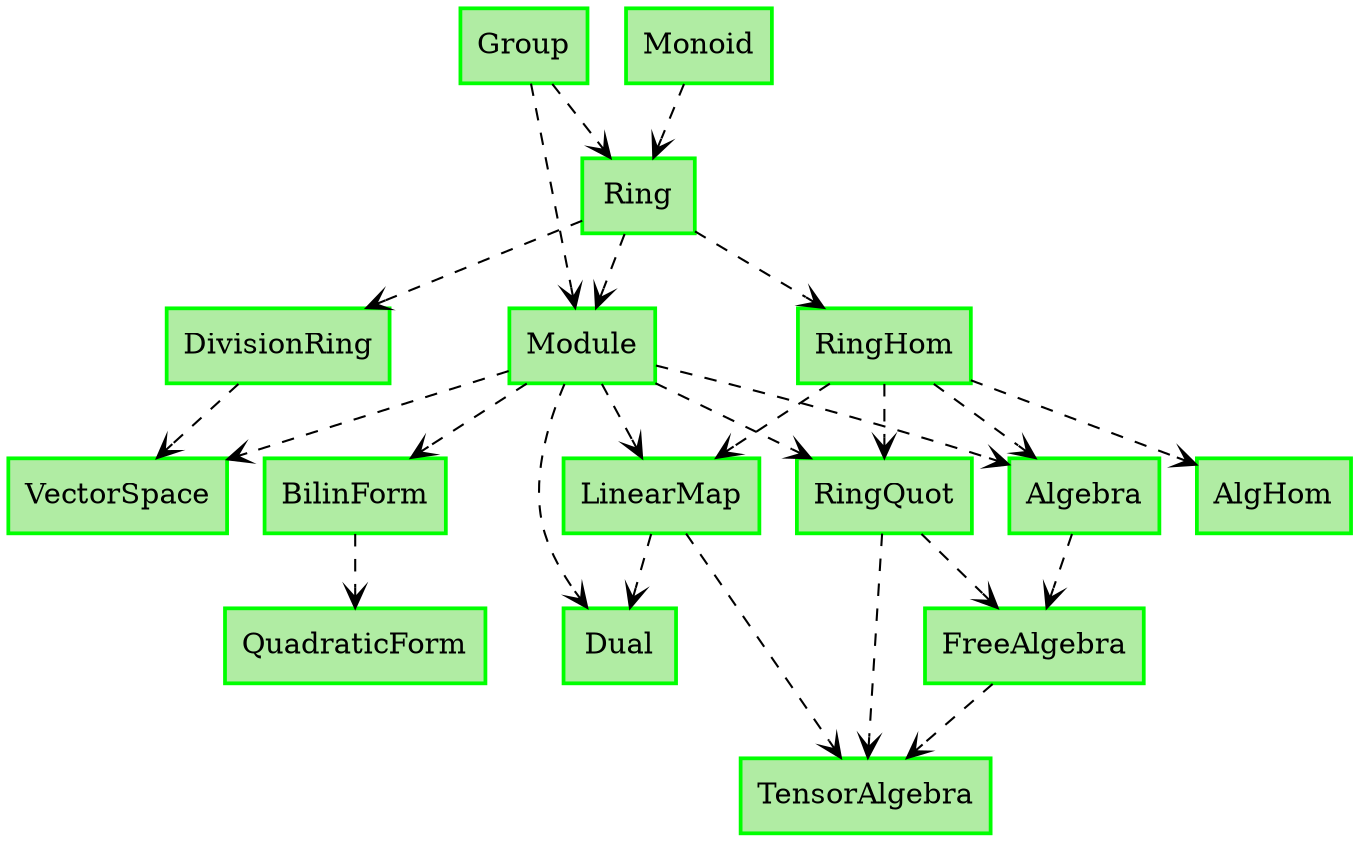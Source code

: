 strict digraph "" {	graph [bgcolor=transparent];	node [label="\N",		penwidth=1.8	];	edge [arrowhead=vee];	QuadraticForm	[color=green,		fillcolor="#b0eca3",		label=QuadraticForm,		shape=box,		style=filled];	FreeAlgebra	[color=green,		fillcolor="#b0eca3",		label=FreeAlgebra,		shape=box,		style=filled];	TensorAlgebra	[color=green,		fillcolor="#b0eca3",		label=TensorAlgebra,		shape=box,		style=filled];	FreeAlgebra -> TensorAlgebra	[style=dashed];	RingQuot	[color=green,		fillcolor="#b0eca3",		label=RingQuot,		shape=box,		style=filled];	RingQuot -> FreeAlgebra	[style=dashed];	RingQuot -> TensorAlgebra	[style=dashed];	Group	[color=green,		fillcolor="#b0eca3",		label=Group,		shape=box,		style=filled];	Module	[color=green,		fillcolor="#b0eca3",		label=Module,		shape=box,		style=filled];	Group -> Module	[style=dashed];	Ring	[color=green,		fillcolor="#b0eca3",		label=Ring,		shape=box,		style=filled];	Group -> Ring	[style=dashed];	Module -> RingQuot	[style=dashed];	VectorSpace	[color=green,		fillcolor="#b0eca3",		label=VectorSpace,		shape=box,		style=filled];	Module -> VectorSpace	[style=dashed];	Dual	[color=green,		fillcolor="#b0eca3",		label=Dual,		shape=box,		style=filled];	Module -> Dual	[style=dashed];	Algebra	[color=green,		fillcolor="#b0eca3",		label=Algebra,		shape=box,		style=filled];	Module -> Algebra	[style=dashed];	BilinForm	[color=green,		fillcolor="#b0eca3",		label=BilinForm,		shape=box,		style=filled];	Module -> BilinForm	[style=dashed];	LinearMap	[color=green,		fillcolor="#b0eca3",		label=LinearMap,		shape=box,		style=filled];	Module -> LinearMap	[style=dashed];	Ring -> Module	[style=dashed];	DivisionRing	[color=green,		fillcolor="#b0eca3",		label=DivisionRing,		shape=box,		style=filled];	Ring -> DivisionRing	[style=dashed];	RingHom	[color=green,		fillcolor="#b0eca3",		label=RingHom,		shape=box,		style=filled];	Ring -> RingHom	[style=dashed];	DivisionRing -> VectorSpace	[style=dashed];	Monoid	[color=green,		fillcolor="#b0eca3",		label=Monoid,		shape=box,		style=filled];	Monoid -> Ring	[style=dashed];	RingHom -> RingQuot	[style=dashed];	RingHom -> Algebra	[style=dashed];	AlgHom	[color=green,		fillcolor="#b0eca3",		label=AlgHom,		shape=box,		style=filled];	RingHom -> AlgHom	[style=dashed];	RingHom -> LinearMap	[style=dashed];	Algebra -> FreeAlgebra	[style=dashed];	BilinForm -> QuadraticForm	[style=dashed];	LinearMap -> TensorAlgebra	[style=dashed];	LinearMap -> Dual	[style=dashed];}
